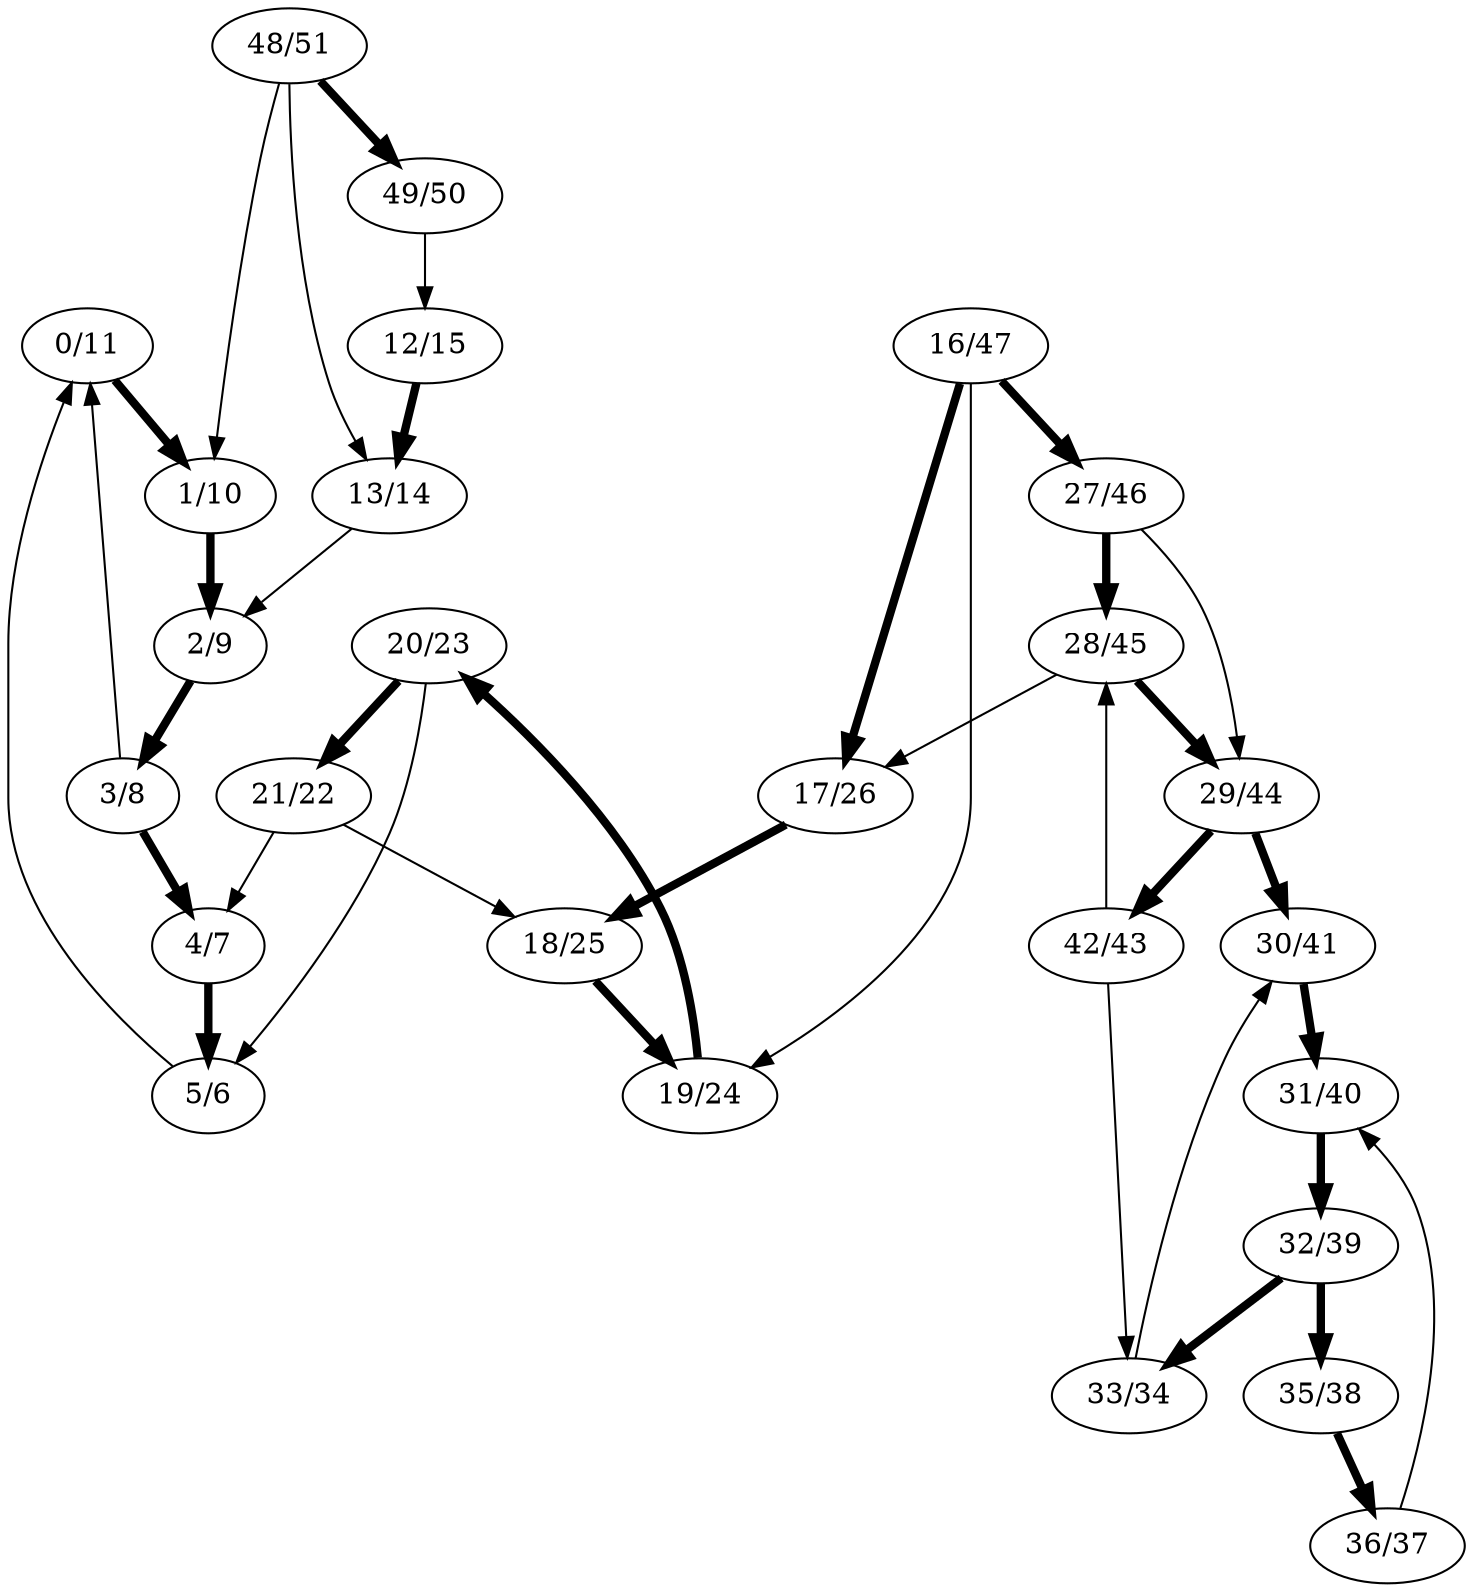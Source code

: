 digraph ex2_2 {
	D [ label="0/11"];
	P [ label="2/9"];
	N [ label="12/15"];
	H [ label="16/47"];
	O [ label="13/14"];
	T [ label="18/25"];
	L [ label="31/40"];
	K [ label="30/41"];
	E [ label="5/6"];
	W [ label="42/43"];
	M [ label="36/37"];
	V [ label="28/45"];
	R [ label="4/7"];
	Z [ label="35/38"];
	U [ label="17/26"];
	Y [ label="32/39"];
	X [ label="33/34"];
	G [ label="19/24"];
	B [ label="48/51"];
	Q [ label="3/8"];
	I [ label="27/46"];
	A [ label="49/50"];
	J [ label="29/44"];
	F [ label="20/23"];
	S [ label="21/22"];
	C [ label="1/10"];
	D -> C[ penwidth=4];
	C -> P[ penwidth=4];
	P -> Q[ penwidth=4];
	Q -> R[ penwidth=4];
	R -> E[ penwidth=4];
	N -> O[ penwidth=4];
	H -> U[ penwidth=4];
	U -> T[ penwidth=4];
	T -> G[ penwidth=4];
	G -> F[ penwidth=4];
	F -> S[ penwidth=4];
	H -> I[ penwidth=4];
	I -> V[ penwidth=4];
	V -> J[ penwidth=4];
	J -> K[ penwidth=4];
	K -> L[ penwidth=4];
	L -> Y[ penwidth=4];
	Y -> X[ penwidth=4];
	Y -> Z[ penwidth=4];
	Z -> M[ penwidth=4];
	J -> W[ penwidth=4];
	B -> A[ penwidth=4];
	Q -> D[];
	E -> D[];
	O -> P[];
	S -> T[];
	S -> R[];
	F -> E[];
	V -> U[];
	X -> K[];
	M -> L[];
	W -> X[];
	W -> V[];
	I -> J[];
	H -> G[];
	B -> C[];
	B -> O[];
	A -> N[];
}